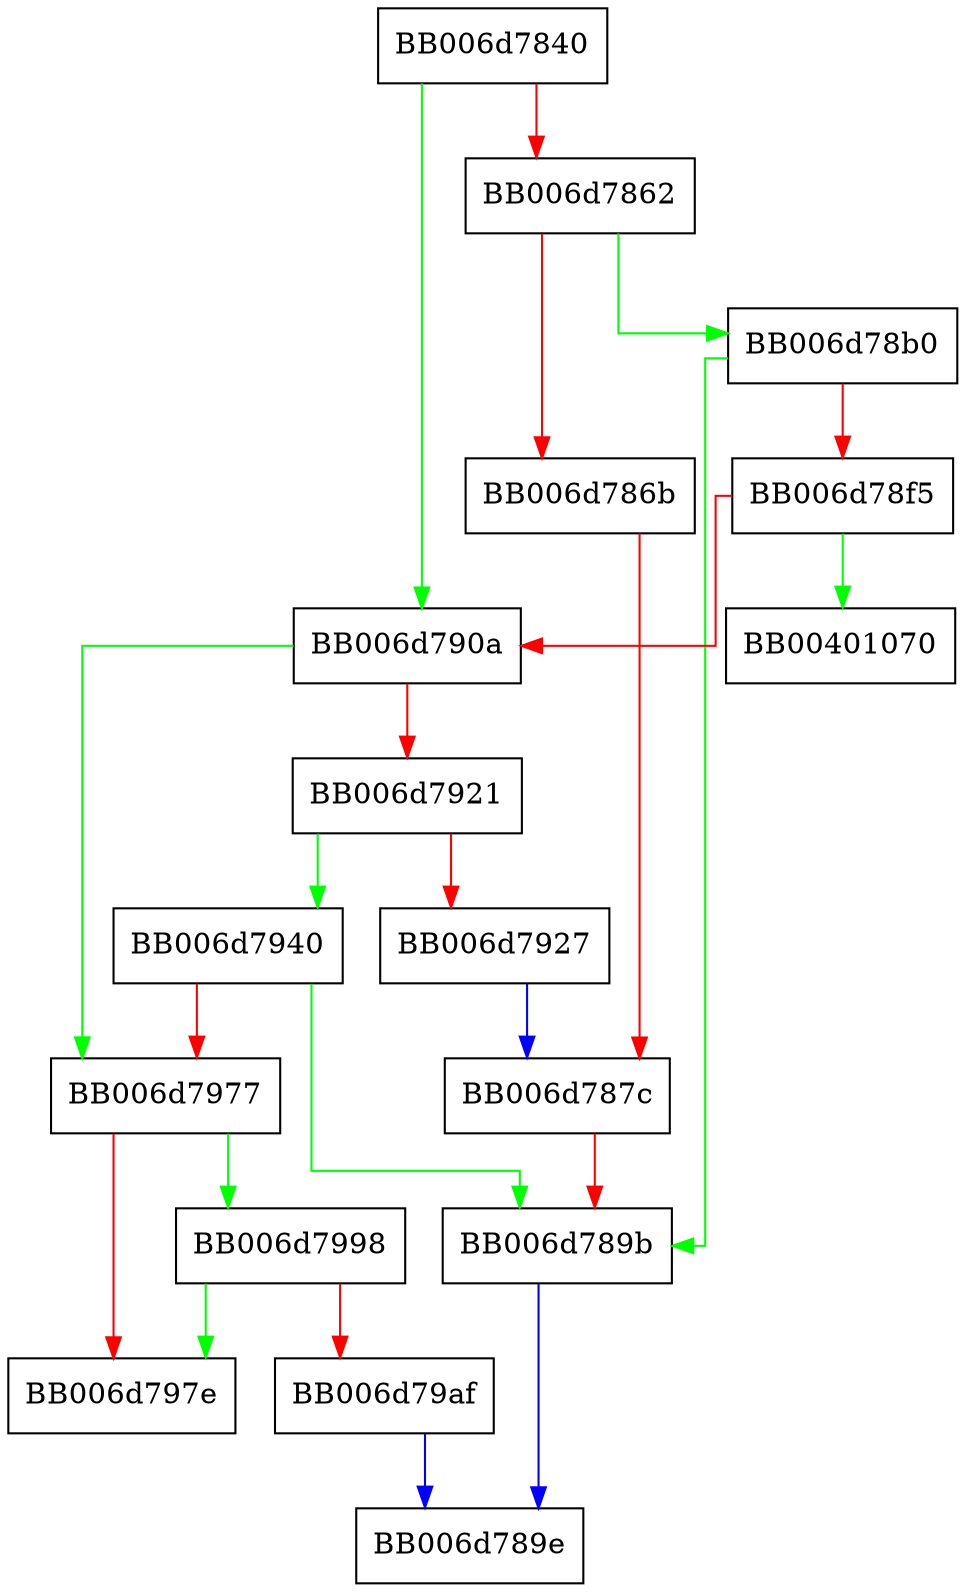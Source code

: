 digraph mac_key_fromdata {
  node [shape="box"];
  graph [splines=ortho];
  BB006d7840 -> BB006d790a [color="green"];
  BB006d7840 -> BB006d7862 [color="red"];
  BB006d7862 -> BB006d78b0 [color="green"];
  BB006d7862 -> BB006d786b [color="red"];
  BB006d786b -> BB006d787c [color="red"];
  BB006d787c -> BB006d789b [color="red"];
  BB006d789b -> BB006d789e [color="blue"];
  BB006d78b0 -> BB006d789b [color="green"];
  BB006d78b0 -> BB006d78f5 [color="red"];
  BB006d78f5 -> BB00401070 [color="green"];
  BB006d78f5 -> BB006d790a [color="red"];
  BB006d790a -> BB006d7977 [color="green"];
  BB006d790a -> BB006d7921 [color="red"];
  BB006d7921 -> BB006d7940 [color="green"];
  BB006d7921 -> BB006d7927 [color="red"];
  BB006d7927 -> BB006d787c [color="blue"];
  BB006d7940 -> BB006d789b [color="green"];
  BB006d7940 -> BB006d7977 [color="red"];
  BB006d7977 -> BB006d7998 [color="green"];
  BB006d7977 -> BB006d797e [color="red"];
  BB006d7998 -> BB006d797e [color="green"];
  BB006d7998 -> BB006d79af [color="red"];
  BB006d79af -> BB006d789e [color="blue"];
}